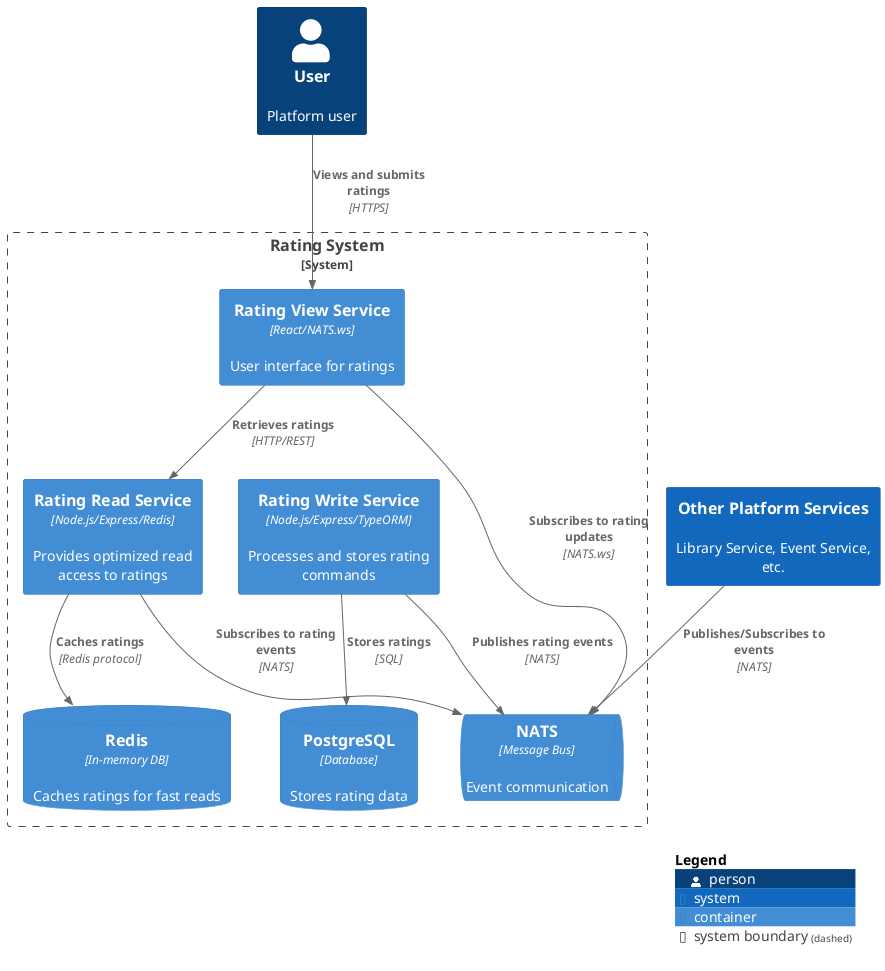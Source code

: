 @startuml "Rating Services - Architecture Overview"
!include <C4/C4_Container>

Person(user, "User", "Platform user")

System_Boundary(ratingSystem, "Rating System") {
    Container(ratingWriteService, "Rating Write Service", "Node.js/Express/TypeORM", "Processes and stores rating commands")
    Container(ratingReadService, "Rating Read Service", "Node.js/Express/Redis", "Provides optimized read access to ratings")
    Container(ratingViewService, "Rating View Service", "React/NATS.ws", "User interface for ratings")
    
    ContainerDb(postgresDB, "PostgreSQL", "Database", "Stores rating data")
    ContainerDb(redisDB, "Redis", "In-memory DB", "Caches ratings for fast reads")
    ContainerQueue(natsQueue, "NATS", "Message Bus", "Event communication")
}

System(otherServices, "Other Platform Services", "Library Service, Event Service, etc.")

Rel(user, ratingViewService, "Views and submits ratings", "HTTPS")
Rel(ratingViewService, natsQueue, "Subscribes to rating updates", "NATS.ws")
Rel(ratingViewService, ratingReadService, "Retrieves ratings", "HTTP/REST")

Rel(ratingWriteService, postgresDB, "Stores ratings", "SQL")
Rel(ratingWriteService, natsQueue, "Publishes rating events", "NATS")

Rel(ratingReadService, redisDB, "Caches ratings", "Redis protocol")
Rel(ratingReadService, natsQueue, "Subscribes to rating events", "NATS")

Rel(otherServices, natsQueue, "Publishes/Subscribes to events", "NATS")

SHOW_LEGEND()
@enduml